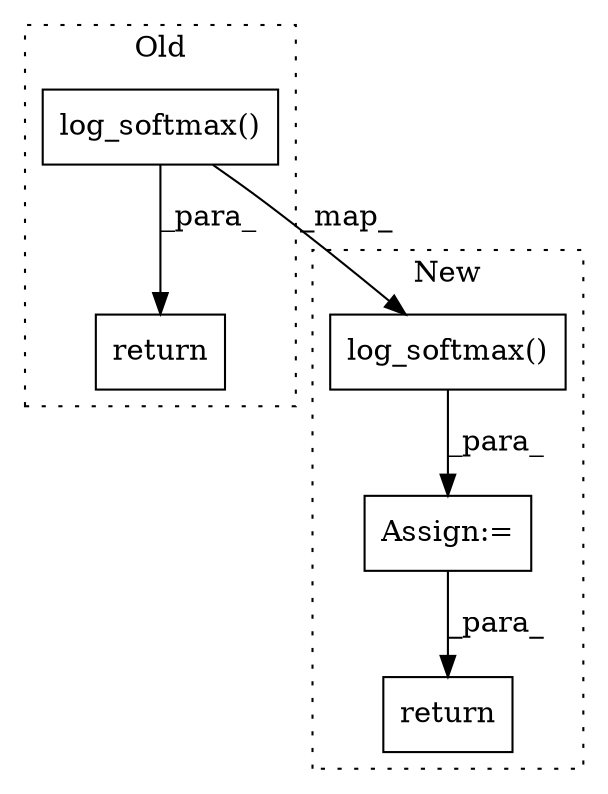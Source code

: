 digraph G {
subgraph cluster0 {
1 [label="log_softmax()" a="75" s="279,297" l="14,9" shape="box"];
3 [label="return" a="93" s="520" l="7" shape="box"];
label = "Old";
style="dotted";
}
subgraph cluster1 {
2 [label="log_softmax()" a="75" s="711,726" l="14,9" shape="box"];
4 [label="return" a="93" s="934" l="7" shape="box"];
5 [label="Assign:=" a="68" s="894" l="3" shape="box"];
label = "New";
style="dotted";
}
1 -> 2 [label="_map_"];
1 -> 3 [label="_para_"];
2 -> 5 [label="_para_"];
5 -> 4 [label="_para_"];
}